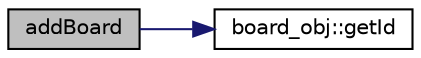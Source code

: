 digraph "addBoard"
{
 // LATEX_PDF_SIZE
  edge [fontname="Helvetica",fontsize="10",labelfontname="Helvetica",labelfontsize="10"];
  node [fontname="Helvetica",fontsize="10",shape=record];
  rankdir="LR";
  Node1 [label="addBoard",height=0.2,width=0.4,color="black", fillcolor="grey75", style="filled", fontcolor="black",tooltip=" "];
  Node1 -> Node2 [color="midnightblue",fontsize="10",style="solid",fontname="Helvetica"];
  Node2 [label="board_obj::getId",height=0.2,width=0.4,color="black", fillcolor="white", style="filled",URL="$classboard__obj.html#a0b81f826dc4e6c851c84c1fbb80cc4c8",tooltip=" "];
}
